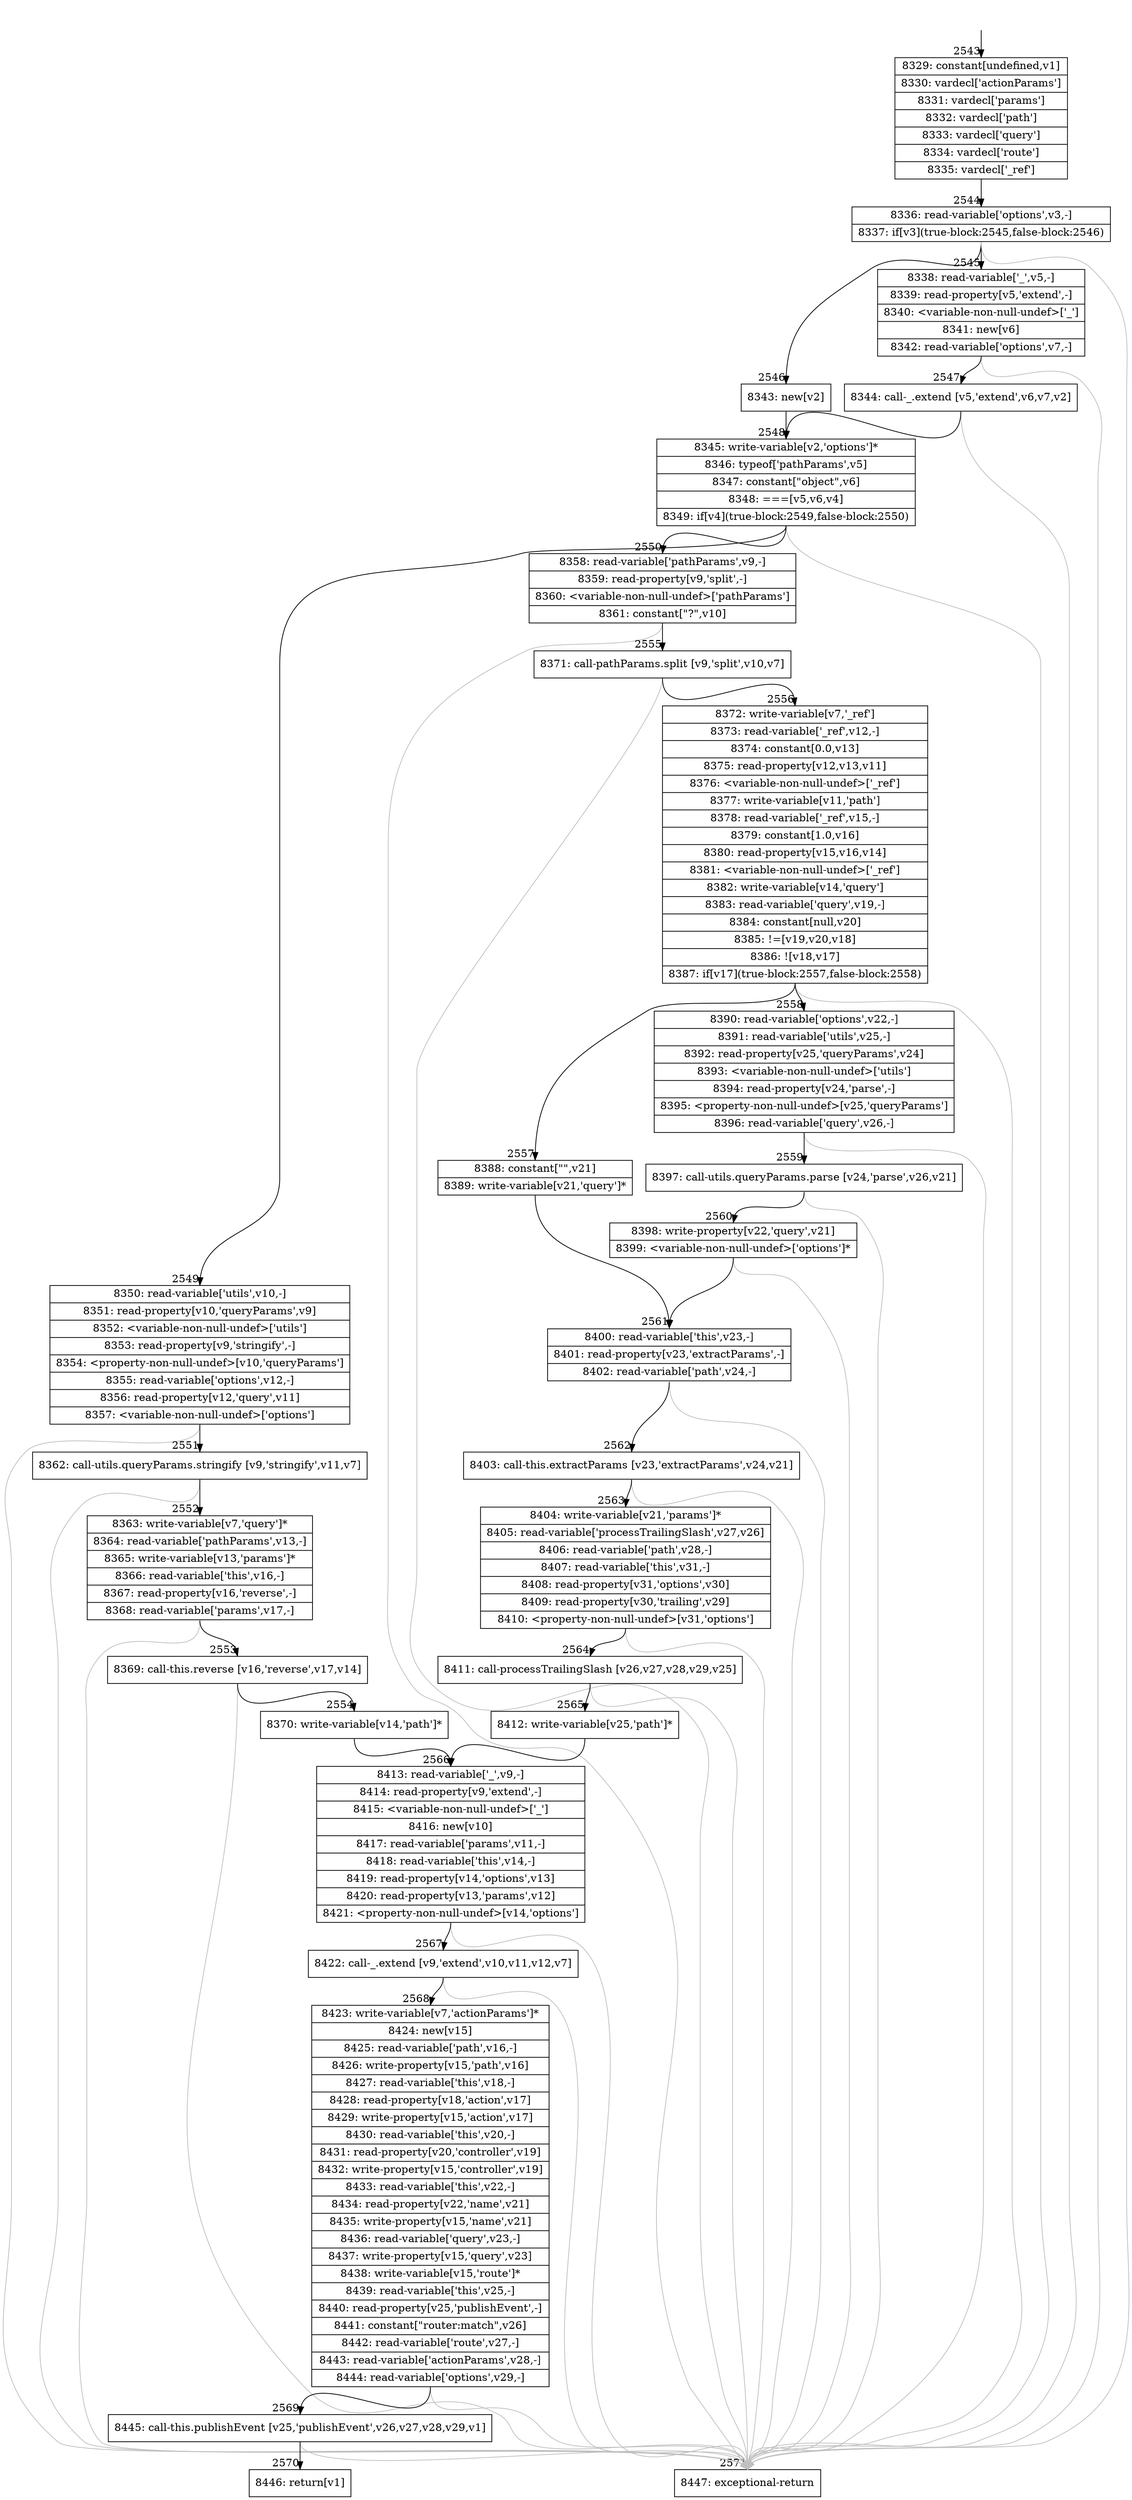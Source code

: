digraph {
rankdir="TD"
BB_entry203[shape=none,label=""];
BB_entry203 -> BB2543 [tailport=s, headport=n, headlabel="    2543"]
BB2543 [shape=record label="{8329: constant[undefined,v1]|8330: vardecl['actionParams']|8331: vardecl['params']|8332: vardecl['path']|8333: vardecl['query']|8334: vardecl['route']|8335: vardecl['_ref']}" ] 
BB2543 -> BB2544 [tailport=s, headport=n, headlabel="      2544"]
BB2544 [shape=record label="{8336: read-variable['options',v3,-]|8337: if[v3](true-block:2545,false-block:2546)}" ] 
BB2544 -> BB2545 [tailport=s, headport=n, headlabel="      2545"]
BB2544 -> BB2546 [tailport=s, headport=n, headlabel="      2546"]
BB2544 -> BB2571 [tailport=s, headport=n, color=gray, headlabel="      2571"]
BB2545 [shape=record label="{8338: read-variable['_',v5,-]|8339: read-property[v5,'extend',-]|8340: \<variable-non-null-undef\>['_']|8341: new[v6]|8342: read-variable['options',v7,-]}" ] 
BB2545 -> BB2547 [tailport=s, headport=n, headlabel="      2547"]
BB2545 -> BB2571 [tailport=s, headport=n, color=gray]
BB2546 [shape=record label="{8343: new[v2]}" ] 
BB2546 -> BB2548 [tailport=s, headport=n, headlabel="      2548"]
BB2547 [shape=record label="{8344: call-_.extend [v5,'extend',v6,v7,v2]}" ] 
BB2547 -> BB2548 [tailport=s, headport=n]
BB2547 -> BB2571 [tailport=s, headport=n, color=gray]
BB2548 [shape=record label="{8345: write-variable[v2,'options']*|8346: typeof['pathParams',v5]|8347: constant[\"object\",v6]|8348: ===[v5,v6,v4]|8349: if[v4](true-block:2549,false-block:2550)}" ] 
BB2548 -> BB2549 [tailport=s, headport=n, headlabel="      2549"]
BB2548 -> BB2550 [tailport=s, headport=n, headlabel="      2550"]
BB2548 -> BB2571 [tailport=s, headport=n, color=gray]
BB2549 [shape=record label="{8350: read-variable['utils',v10,-]|8351: read-property[v10,'queryParams',v9]|8352: \<variable-non-null-undef\>['utils']|8353: read-property[v9,'stringify',-]|8354: \<property-non-null-undef\>[v10,'queryParams']|8355: read-variable['options',v12,-]|8356: read-property[v12,'query',v11]|8357: \<variable-non-null-undef\>['options']}" ] 
BB2549 -> BB2551 [tailport=s, headport=n, headlabel="      2551"]
BB2549 -> BB2571 [tailport=s, headport=n, color=gray]
BB2550 [shape=record label="{8358: read-variable['pathParams',v9,-]|8359: read-property[v9,'split',-]|8360: \<variable-non-null-undef\>['pathParams']|8361: constant[\"?\",v10]}" ] 
BB2550 -> BB2555 [tailport=s, headport=n, headlabel="      2555"]
BB2550 -> BB2571 [tailport=s, headport=n, color=gray]
BB2551 [shape=record label="{8362: call-utils.queryParams.stringify [v9,'stringify',v11,v7]}" ] 
BB2551 -> BB2552 [tailport=s, headport=n, headlabel="      2552"]
BB2551 -> BB2571 [tailport=s, headport=n, color=gray]
BB2552 [shape=record label="{8363: write-variable[v7,'query']*|8364: read-variable['pathParams',v13,-]|8365: write-variable[v13,'params']*|8366: read-variable['this',v16,-]|8367: read-property[v16,'reverse',-]|8368: read-variable['params',v17,-]}" ] 
BB2552 -> BB2553 [tailport=s, headport=n, headlabel="      2553"]
BB2552 -> BB2571 [tailport=s, headport=n, color=gray]
BB2553 [shape=record label="{8369: call-this.reverse [v16,'reverse',v17,v14]}" ] 
BB2553 -> BB2554 [tailport=s, headport=n, headlabel="      2554"]
BB2553 -> BB2571 [tailport=s, headport=n, color=gray]
BB2554 [shape=record label="{8370: write-variable[v14,'path']*}" ] 
BB2554 -> BB2566 [tailport=s, headport=n, headlabel="      2566"]
BB2555 [shape=record label="{8371: call-pathParams.split [v9,'split',v10,v7]}" ] 
BB2555 -> BB2556 [tailport=s, headport=n, headlabel="      2556"]
BB2555 -> BB2571 [tailport=s, headport=n, color=gray]
BB2556 [shape=record label="{8372: write-variable[v7,'_ref']|8373: read-variable['_ref',v12,-]|8374: constant[0.0,v13]|8375: read-property[v12,v13,v11]|8376: \<variable-non-null-undef\>['_ref']|8377: write-variable[v11,'path']|8378: read-variable['_ref',v15,-]|8379: constant[1.0,v16]|8380: read-property[v15,v16,v14]|8381: \<variable-non-null-undef\>['_ref']|8382: write-variable[v14,'query']|8383: read-variable['query',v19,-]|8384: constant[null,v20]|8385: !=[v19,v20,v18]|8386: ![v18,v17]|8387: if[v17](true-block:2557,false-block:2558)}" ] 
BB2556 -> BB2557 [tailport=s, headport=n, headlabel="      2557"]
BB2556 -> BB2558 [tailport=s, headport=n, headlabel="      2558"]
BB2556 -> BB2571 [tailport=s, headport=n, color=gray]
BB2557 [shape=record label="{8388: constant[\"\",v21]|8389: write-variable[v21,'query']*}" ] 
BB2557 -> BB2561 [tailport=s, headport=n, headlabel="      2561"]
BB2558 [shape=record label="{8390: read-variable['options',v22,-]|8391: read-variable['utils',v25,-]|8392: read-property[v25,'queryParams',v24]|8393: \<variable-non-null-undef\>['utils']|8394: read-property[v24,'parse',-]|8395: \<property-non-null-undef\>[v25,'queryParams']|8396: read-variable['query',v26,-]}" ] 
BB2558 -> BB2559 [tailport=s, headport=n, headlabel="      2559"]
BB2558 -> BB2571 [tailport=s, headport=n, color=gray]
BB2559 [shape=record label="{8397: call-utils.queryParams.parse [v24,'parse',v26,v21]}" ] 
BB2559 -> BB2560 [tailport=s, headport=n, headlabel="      2560"]
BB2559 -> BB2571 [tailport=s, headport=n, color=gray]
BB2560 [shape=record label="{8398: write-property[v22,'query',v21]|8399: \<variable-non-null-undef\>['options']*}" ] 
BB2560 -> BB2561 [tailport=s, headport=n]
BB2560 -> BB2571 [tailport=s, headport=n, color=gray]
BB2561 [shape=record label="{8400: read-variable['this',v23,-]|8401: read-property[v23,'extractParams',-]|8402: read-variable['path',v24,-]}" ] 
BB2561 -> BB2562 [tailport=s, headport=n, headlabel="      2562"]
BB2561 -> BB2571 [tailport=s, headport=n, color=gray]
BB2562 [shape=record label="{8403: call-this.extractParams [v23,'extractParams',v24,v21]}" ] 
BB2562 -> BB2563 [tailport=s, headport=n, headlabel="      2563"]
BB2562 -> BB2571 [tailport=s, headport=n, color=gray]
BB2563 [shape=record label="{8404: write-variable[v21,'params']*|8405: read-variable['processTrailingSlash',v27,v26]|8406: read-variable['path',v28,-]|8407: read-variable['this',v31,-]|8408: read-property[v31,'options',v30]|8409: read-property[v30,'trailing',v29]|8410: \<property-non-null-undef\>[v31,'options']}" ] 
BB2563 -> BB2564 [tailport=s, headport=n, headlabel="      2564"]
BB2563 -> BB2571 [tailport=s, headport=n, color=gray]
BB2564 [shape=record label="{8411: call-processTrailingSlash [v26,v27,v28,v29,v25]}" ] 
BB2564 -> BB2565 [tailport=s, headport=n, headlabel="      2565"]
BB2564 -> BB2571 [tailport=s, headport=n, color=gray]
BB2565 [shape=record label="{8412: write-variable[v25,'path']*}" ] 
BB2565 -> BB2566 [tailport=s, headport=n]
BB2566 [shape=record label="{8413: read-variable['_',v9,-]|8414: read-property[v9,'extend',-]|8415: \<variable-non-null-undef\>['_']|8416: new[v10]|8417: read-variable['params',v11,-]|8418: read-variable['this',v14,-]|8419: read-property[v14,'options',v13]|8420: read-property[v13,'params',v12]|8421: \<property-non-null-undef\>[v14,'options']}" ] 
BB2566 -> BB2567 [tailport=s, headport=n, headlabel="      2567"]
BB2566 -> BB2571 [tailport=s, headport=n, color=gray]
BB2567 [shape=record label="{8422: call-_.extend [v9,'extend',v10,v11,v12,v7]}" ] 
BB2567 -> BB2568 [tailport=s, headport=n, headlabel="      2568"]
BB2567 -> BB2571 [tailport=s, headport=n, color=gray]
BB2568 [shape=record label="{8423: write-variable[v7,'actionParams']*|8424: new[v15]|8425: read-variable['path',v16,-]|8426: write-property[v15,'path',v16]|8427: read-variable['this',v18,-]|8428: read-property[v18,'action',v17]|8429: write-property[v15,'action',v17]|8430: read-variable['this',v20,-]|8431: read-property[v20,'controller',v19]|8432: write-property[v15,'controller',v19]|8433: read-variable['this',v22,-]|8434: read-property[v22,'name',v21]|8435: write-property[v15,'name',v21]|8436: read-variable['query',v23,-]|8437: write-property[v15,'query',v23]|8438: write-variable[v15,'route']*|8439: read-variable['this',v25,-]|8440: read-property[v25,'publishEvent',-]|8441: constant[\"router:match\",v26]|8442: read-variable['route',v27,-]|8443: read-variable['actionParams',v28,-]|8444: read-variable['options',v29,-]}" ] 
BB2568 -> BB2569 [tailport=s, headport=n, headlabel="      2569"]
BB2568 -> BB2571 [tailport=s, headport=n, color=gray]
BB2569 [shape=record label="{8445: call-this.publishEvent [v25,'publishEvent',v26,v27,v28,v29,v1]}" ] 
BB2569 -> BB2570 [tailport=s, headport=n, headlabel="      2570"]
BB2569 -> BB2571 [tailport=s, headport=n, color=gray]
BB2570 [shape=record label="{8446: return[v1]}" ] 
BB2571 [shape=record label="{8447: exceptional-return}" ] 
//#$~ 2277
}
